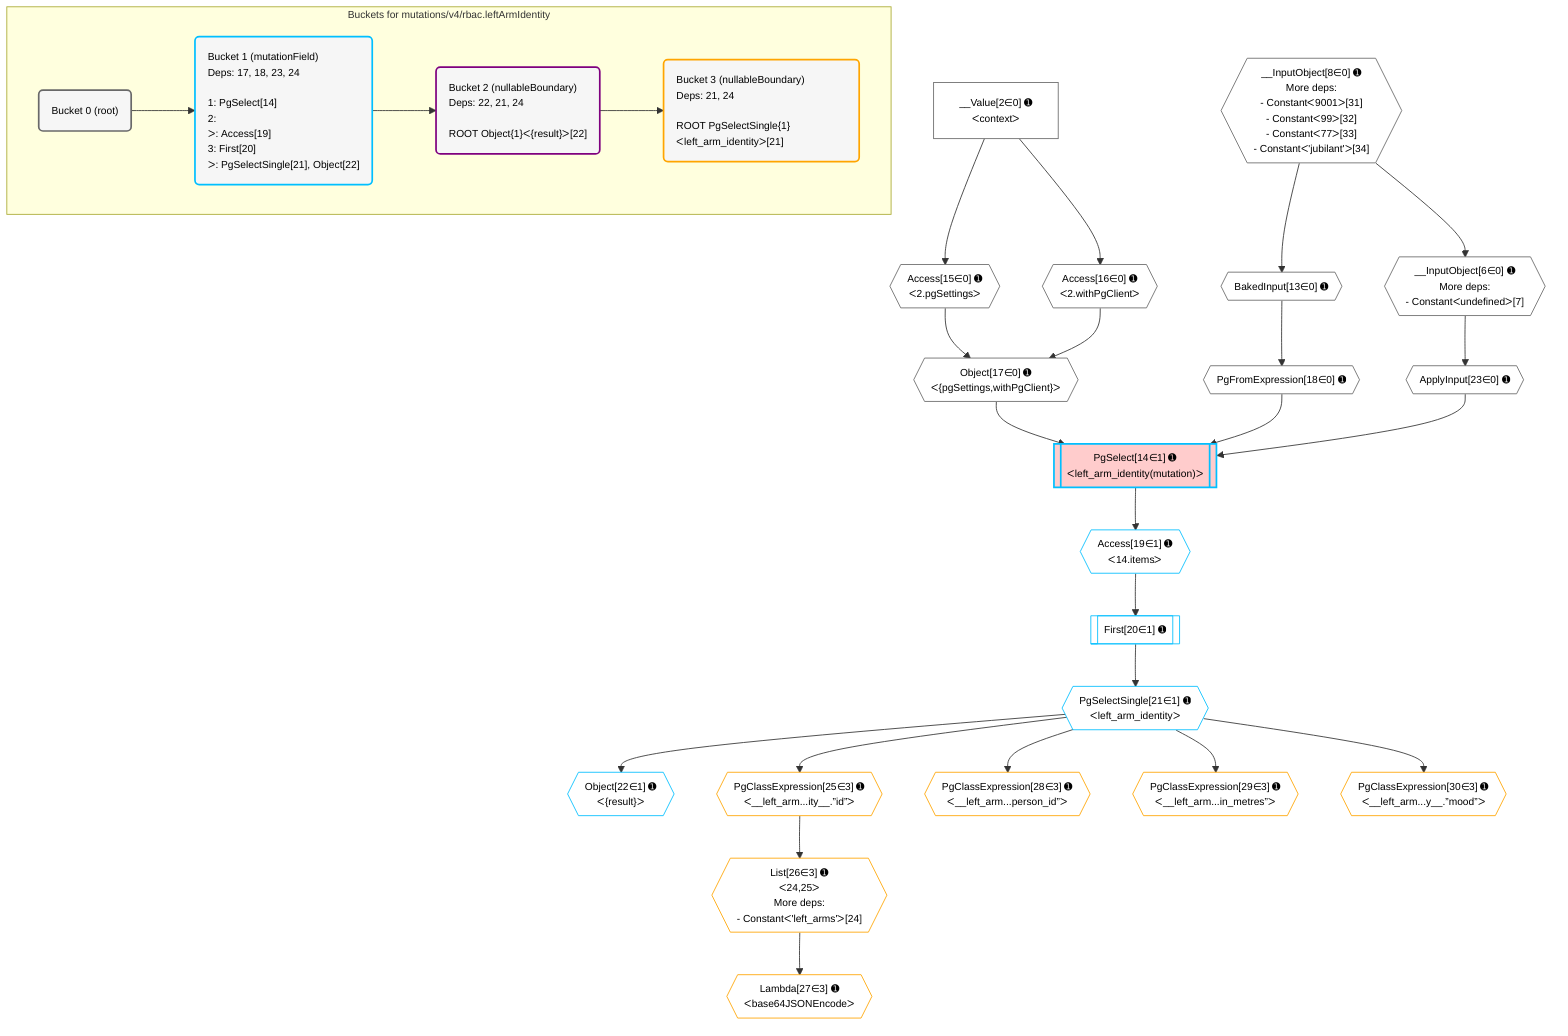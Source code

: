 %%{init: {'themeVariables': { 'fontSize': '12px'}}}%%
graph TD
    classDef path fill:#eee,stroke:#000,color:#000
    classDef plan fill:#fff,stroke-width:1px,color:#000
    classDef itemplan fill:#fff,stroke-width:2px,color:#000
    classDef unbatchedplan fill:#dff,stroke-width:1px,color:#000
    classDef sideeffectplan fill:#fcc,stroke-width:2px,color:#000
    classDef bucket fill:#f6f6f6,color:#000,stroke-width:2px,text-align:left

    subgraph "Buckets for mutations/v4/rbac.leftArmIdentity"
    Bucket0("Bucket 0 (root)"):::bucket
    Bucket1("Bucket 1 (mutationField)<br />Deps: 17, 18, 23, 24<br /><br />1: PgSelect[14]<br />2: <br />ᐳ: Access[19]<br />3: First[20]<br />ᐳ: PgSelectSingle[21], Object[22]"):::bucket
    Bucket2("Bucket 2 (nullableBoundary)<br />Deps: 22, 21, 24<br /><br />ROOT Object{1}ᐸ{result}ᐳ[22]"):::bucket
    Bucket3("Bucket 3 (nullableBoundary)<br />Deps: 21, 24<br /><br />ROOT PgSelectSingle{1}ᐸleft_arm_identityᐳ[21]"):::bucket
    end
    Bucket0 --> Bucket1
    Bucket1 --> Bucket2
    Bucket2 --> Bucket3

    %% plan dependencies
    __InputObject8{{"__InputObject[8∈0] ➊<br />More deps:<br />- Constantᐸ9001ᐳ[31]<br />- Constantᐸ99ᐳ[32]<br />- Constantᐸ77ᐳ[33]<br />- Constantᐸ'jubilant'ᐳ[34]"}}:::plan
    __InputObject6{{"__InputObject[6∈0] ➊<br />More deps:<br />- Constantᐸundefinedᐳ[7]"}}:::plan
    __InputObject8 --> __InputObject6
    Object17{{"Object[17∈0] ➊<br />ᐸ{pgSettings,withPgClient}ᐳ"}}:::plan
    Access15{{"Access[15∈0] ➊<br />ᐸ2.pgSettingsᐳ"}}:::plan
    Access16{{"Access[16∈0] ➊<br />ᐸ2.withPgClientᐳ"}}:::plan
    Access15 & Access16 --> Object17
    BakedInput13{{"BakedInput[13∈0] ➊"}}:::plan
    __InputObject8 --> BakedInput13
    __Value2["__Value[2∈0] ➊<br />ᐸcontextᐳ"]:::plan
    __Value2 --> Access15
    __Value2 --> Access16
    PgFromExpression18{{"PgFromExpression[18∈0] ➊"}}:::plan
    BakedInput13 --> PgFromExpression18
    ApplyInput23{{"ApplyInput[23∈0] ➊"}}:::plan
    __InputObject6 --> ApplyInput23
    PgSelect14[["PgSelect[14∈1] ➊<br />ᐸleft_arm_identity(mutation)ᐳ"]]:::sideeffectplan
    Object17 & PgFromExpression18 & ApplyInput23 --> PgSelect14
    Access19{{"Access[19∈1] ➊<br />ᐸ14.itemsᐳ"}}:::plan
    PgSelect14 --> Access19
    First20[["First[20∈1] ➊"]]:::plan
    Access19 --> First20
    PgSelectSingle21{{"PgSelectSingle[21∈1] ➊<br />ᐸleft_arm_identityᐳ"}}:::plan
    First20 --> PgSelectSingle21
    Object22{{"Object[22∈1] ➊<br />ᐸ{result}ᐳ"}}:::plan
    PgSelectSingle21 --> Object22
    List26{{"List[26∈3] ➊<br />ᐸ24,25ᐳ<br />More deps:<br />- Constantᐸ'left_arms'ᐳ[24]"}}:::plan
    PgClassExpression25{{"PgClassExpression[25∈3] ➊<br />ᐸ__left_arm...ity__.”id”ᐳ"}}:::plan
    PgClassExpression25 --> List26
    PgSelectSingle21 --> PgClassExpression25
    Lambda27{{"Lambda[27∈3] ➊<br />ᐸbase64JSONEncodeᐳ"}}:::plan
    List26 --> Lambda27
    PgClassExpression28{{"PgClassExpression[28∈3] ➊<br />ᐸ__left_arm...person_id”ᐳ"}}:::plan
    PgSelectSingle21 --> PgClassExpression28
    PgClassExpression29{{"PgClassExpression[29∈3] ➊<br />ᐸ__left_arm...in_metres”ᐳ"}}:::plan
    PgSelectSingle21 --> PgClassExpression29
    PgClassExpression30{{"PgClassExpression[30∈3] ➊<br />ᐸ__left_arm...y__.”mood”ᐳ"}}:::plan
    PgSelectSingle21 --> PgClassExpression30

    %% define steps
    classDef bucket0 stroke:#696969
    class Bucket0,__Value2,__InputObject6,__InputObject8,BakedInput13,Access15,Access16,Object17,PgFromExpression18,ApplyInput23 bucket0
    classDef bucket1 stroke:#00bfff
    class Bucket1,PgSelect14,Access19,First20,PgSelectSingle21,Object22 bucket1
    classDef bucket2 stroke:#7f007f
    class Bucket2 bucket2
    classDef bucket3 stroke:#ffa500
    class Bucket3,PgClassExpression25,List26,Lambda27,PgClassExpression28,PgClassExpression29,PgClassExpression30 bucket3

    %% implicit side effects